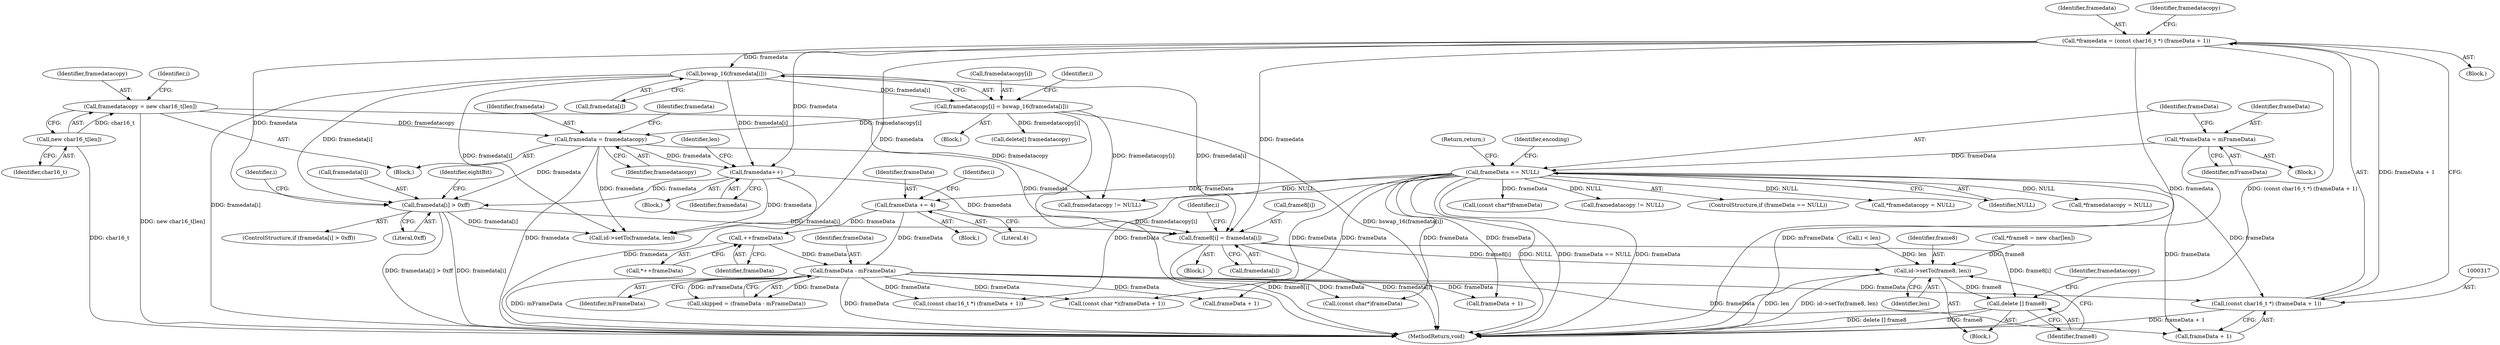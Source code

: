 digraph "1_Android_6d0249be2275fd4086783f259f4e2c54722a7c55_0@array" {
"1000412" [label="(Call,frame8[i] = framedata[i])"];
"1000314" [label="(Call,*framedata = (const char16_t *) (frameData + 1))"];
"1000316" [label="(Call,(const char16_t *) (frameData + 1))"];
"1000202" [label="(Call,frameData - mFrameData)"];
"1000179" [label="(Call,frameData += 4)"];
"1000111" [label="(Call,frameData == NULL)"];
"1000107" [label="(Call,*frameData = mFrameData)"];
"1000196" [label="(Call,++frameData)"];
"1000350" [label="(Call,bswap_16(framedata[i]))"];
"1000383" [label="(Call,framedata[i] > 0xff)"];
"1000363" [label="(Call,framedata++)"];
"1000354" [label="(Call,framedata = framedatacopy)"];
"1000331" [label="(Call,framedatacopy = new char16_t[len])"];
"1000333" [label="(Call,new char16_t[len])"];
"1000346" [label="(Call,framedatacopy[i] = bswap_16(framedata[i]))"];
"1000419" [label="(Call,id->setTo(frame8, len))"];
"1000422" [label="(Call,delete [] frame8)"];
"1000109" [label="(Identifier,mFrameData)"];
"1000322" [label="(Call,*framedatacopy = NULL)"];
"1000410" [label="(Identifier,i)"];
"1000331" [label="(Call,framedatacopy = new char16_t[len])"];
"1000155" [label="(Call,(const char*)frameData)"];
"1000180" [label="(Identifier,frameData)"];
"1000350" [label="(Call,bswap_16(framedata[i]))"];
"1000416" [label="(Call,framedata[i])"];
"1000412" [label="(Call,frame8[i] = framedata[i])"];
"1000118" [label="(Identifier,encoding)"];
"1000295" [label="(Call,framedatacopy != NULL)"];
"1000333" [label="(Call,new char16_t[len])"];
"1000406" [label="(Call,i < len)"];
"1000181" [label="(Literal,4)"];
"1000384" [label="(Call,framedata[i])"];
"1000184" [label="(Identifier,i)"];
"1000334" [label="(Identifier,char16_t)"];
"1000364" [label="(Identifier,framedata)"];
"1000360" [label="(Identifier,framedata)"];
"1000318" [label="(Call,frameData + 1)"];
"1000420" [label="(Identifier,frame8)"];
"1000362" [label="(Block,)"];
"1000345" [label="(Block,)"];
"1000419" [label="(Call,id->setTo(frame8, len))"];
"1000315" [label="(Identifier,framedata)"];
"1000235" [label="(Call,(const char *)(frameData + 1))"];
"1000413" [label="(Call,frame8[i])"];
"1000426" [label="(Call,id->setTo(framedata, len))"];
"1000110" [label="(ControlStructure,if (frameData == NULL))"];
"1000380" [label="(Identifier,i)"];
"1000430" [label="(Call,framedatacopy != NULL)"];
"1000431" [label="(Identifier,framedatacopy)"];
"1000103" [label="(Block,)"];
"1000346" [label="(Call,framedatacopy[i] = bswap_16(framedata[i]))"];
"1000256" [label="(Call,(const char16_t *) (frameData + 1))"];
"1000258" [label="(Call,frameData + 1)"];
"1000111" [label="(Call,frameData == NULL)"];
"1000323" [label="(Identifier,framedatacopy)"];
"1000204" [label="(Identifier,mFrameData)"];
"1000112" [label="(Identifier,frameData)"];
"1000203" [label="(Identifier,frameData)"];
"1000107" [label="(Call,*frameData = mFrameData)"];
"1000411" [label="(Block,)"];
"1000382" [label="(ControlStructure,if (framedata[i] > 0xff))"];
"1000390" [label="(Identifier,eightBit)"];
"1000363" [label="(Call,framedata++)"];
"1000355" [label="(Identifier,framedata)"];
"1000436" [label="(MethodReturn,void)"];
"1000200" [label="(Call,skipped = (frameData - mFrameData))"];
"1000197" [label="(Identifier,frameData)"];
"1000223" [label="(Call,(const char*)frameData)"];
"1000347" [label="(Call,framedatacopy[i])"];
"1000344" [label="(Identifier,i)"];
"1000179" [label="(Call,frameData += 4)"];
"1000262" [label="(Call,*framedatacopy = NULL)"];
"1000195" [label="(Call,*++frameData)"];
"1000434" [label="(Call,delete[] framedatacopy)"];
"1000397" [label="(Call,*frame8 = new char[len])"];
"1000421" [label="(Identifier,len)"];
"1000332" [label="(Identifier,framedatacopy)"];
"1000113" [label="(Identifier,NULL)"];
"1000178" [label="(Block,)"];
"1000423" [label="(Identifier,frame8)"];
"1000196" [label="(Call,++frameData)"];
"1000108" [label="(Identifier,frameData)"];
"1000330" [label="(Block,)"];
"1000115" [label="(Return,return;)"];
"1000237" [label="(Call,frameData + 1)"];
"1000387" [label="(Literal,0xff)"];
"1000306" [label="(Block,)"];
"1000202" [label="(Call,frameData - mFrameData)"];
"1000366" [label="(Identifier,len)"];
"1000351" [label="(Call,framedata[i])"];
"1000338" [label="(Identifier,i)"];
"1000422" [label="(Call,delete [] frame8)"];
"1000354" [label="(Call,framedata = framedatacopy)"];
"1000395" [label="(Block,)"];
"1000316" [label="(Call,(const char16_t *) (frameData + 1))"];
"1000314" [label="(Call,*framedata = (const char16_t *) (frameData + 1))"];
"1000356" [label="(Identifier,framedatacopy)"];
"1000383" [label="(Call,framedata[i] > 0xff)"];
"1000412" -> "1000411"  [label="AST: "];
"1000412" -> "1000416"  [label="CFG: "];
"1000413" -> "1000412"  [label="AST: "];
"1000416" -> "1000412"  [label="AST: "];
"1000410" -> "1000412"  [label="CFG: "];
"1000412" -> "1000436"  [label="DDG: frame8[i]"];
"1000412" -> "1000436"  [label="DDG: framedata[i]"];
"1000314" -> "1000412"  [label="DDG: framedata"];
"1000350" -> "1000412"  [label="DDG: framedata[i]"];
"1000383" -> "1000412"  [label="DDG: framedata[i]"];
"1000363" -> "1000412"  [label="DDG: framedata"];
"1000354" -> "1000412"  [label="DDG: framedata"];
"1000412" -> "1000419"  [label="DDG: frame8[i]"];
"1000412" -> "1000422"  [label="DDG: frame8[i]"];
"1000314" -> "1000306"  [label="AST: "];
"1000314" -> "1000316"  [label="CFG: "];
"1000315" -> "1000314"  [label="AST: "];
"1000316" -> "1000314"  [label="AST: "];
"1000323" -> "1000314"  [label="CFG: "];
"1000314" -> "1000436"  [label="DDG: framedata"];
"1000314" -> "1000436"  [label="DDG: (const char16_t *) (frameData + 1)"];
"1000316" -> "1000314"  [label="DDG: frameData + 1"];
"1000314" -> "1000350"  [label="DDG: framedata"];
"1000314" -> "1000363"  [label="DDG: framedata"];
"1000314" -> "1000383"  [label="DDG: framedata"];
"1000314" -> "1000426"  [label="DDG: framedata"];
"1000316" -> "1000318"  [label="CFG: "];
"1000317" -> "1000316"  [label="AST: "];
"1000318" -> "1000316"  [label="AST: "];
"1000316" -> "1000436"  [label="DDG: frameData + 1"];
"1000202" -> "1000316"  [label="DDG: frameData"];
"1000111" -> "1000316"  [label="DDG: frameData"];
"1000202" -> "1000200"  [label="AST: "];
"1000202" -> "1000204"  [label="CFG: "];
"1000203" -> "1000202"  [label="AST: "];
"1000204" -> "1000202"  [label="AST: "];
"1000200" -> "1000202"  [label="CFG: "];
"1000202" -> "1000436"  [label="DDG: frameData"];
"1000202" -> "1000436"  [label="DDG: mFrameData"];
"1000202" -> "1000200"  [label="DDG: frameData"];
"1000202" -> "1000200"  [label="DDG: mFrameData"];
"1000179" -> "1000202"  [label="DDG: frameData"];
"1000196" -> "1000202"  [label="DDG: frameData"];
"1000202" -> "1000223"  [label="DDG: frameData"];
"1000202" -> "1000235"  [label="DDG: frameData"];
"1000202" -> "1000237"  [label="DDG: frameData"];
"1000202" -> "1000256"  [label="DDG: frameData"];
"1000202" -> "1000258"  [label="DDG: frameData"];
"1000202" -> "1000318"  [label="DDG: frameData"];
"1000179" -> "1000178"  [label="AST: "];
"1000179" -> "1000181"  [label="CFG: "];
"1000180" -> "1000179"  [label="AST: "];
"1000181" -> "1000179"  [label="AST: "];
"1000184" -> "1000179"  [label="CFG: "];
"1000111" -> "1000179"  [label="DDG: frameData"];
"1000179" -> "1000196"  [label="DDG: frameData"];
"1000111" -> "1000110"  [label="AST: "];
"1000111" -> "1000113"  [label="CFG: "];
"1000112" -> "1000111"  [label="AST: "];
"1000113" -> "1000111"  [label="AST: "];
"1000115" -> "1000111"  [label="CFG: "];
"1000118" -> "1000111"  [label="CFG: "];
"1000111" -> "1000436"  [label="DDG: frameData"];
"1000111" -> "1000436"  [label="DDG: NULL"];
"1000111" -> "1000436"  [label="DDG: frameData == NULL"];
"1000107" -> "1000111"  [label="DDG: frameData"];
"1000111" -> "1000155"  [label="DDG: frameData"];
"1000111" -> "1000223"  [label="DDG: frameData"];
"1000111" -> "1000235"  [label="DDG: frameData"];
"1000111" -> "1000237"  [label="DDG: frameData"];
"1000111" -> "1000256"  [label="DDG: frameData"];
"1000111" -> "1000258"  [label="DDG: frameData"];
"1000111" -> "1000262"  [label="DDG: NULL"];
"1000111" -> "1000295"  [label="DDG: NULL"];
"1000111" -> "1000318"  [label="DDG: frameData"];
"1000111" -> "1000322"  [label="DDG: NULL"];
"1000111" -> "1000430"  [label="DDG: NULL"];
"1000107" -> "1000103"  [label="AST: "];
"1000107" -> "1000109"  [label="CFG: "];
"1000108" -> "1000107"  [label="AST: "];
"1000109" -> "1000107"  [label="AST: "];
"1000112" -> "1000107"  [label="CFG: "];
"1000107" -> "1000436"  [label="DDG: mFrameData"];
"1000196" -> "1000195"  [label="AST: "];
"1000196" -> "1000197"  [label="CFG: "];
"1000197" -> "1000196"  [label="AST: "];
"1000195" -> "1000196"  [label="CFG: "];
"1000350" -> "1000346"  [label="AST: "];
"1000350" -> "1000351"  [label="CFG: "];
"1000351" -> "1000350"  [label="AST: "];
"1000346" -> "1000350"  [label="CFG: "];
"1000350" -> "1000436"  [label="DDG: framedata[i]"];
"1000350" -> "1000346"  [label="DDG: framedata[i]"];
"1000350" -> "1000363"  [label="DDG: framedata[i]"];
"1000350" -> "1000383"  [label="DDG: framedata[i]"];
"1000350" -> "1000426"  [label="DDG: framedata[i]"];
"1000383" -> "1000382"  [label="AST: "];
"1000383" -> "1000387"  [label="CFG: "];
"1000384" -> "1000383"  [label="AST: "];
"1000387" -> "1000383"  [label="AST: "];
"1000390" -> "1000383"  [label="CFG: "];
"1000380" -> "1000383"  [label="CFG: "];
"1000383" -> "1000436"  [label="DDG: framedata[i] > 0xff"];
"1000383" -> "1000436"  [label="DDG: framedata[i]"];
"1000363" -> "1000383"  [label="DDG: framedata"];
"1000354" -> "1000383"  [label="DDG: framedata"];
"1000383" -> "1000426"  [label="DDG: framedata[i]"];
"1000363" -> "1000362"  [label="AST: "];
"1000363" -> "1000364"  [label="CFG: "];
"1000364" -> "1000363"  [label="AST: "];
"1000366" -> "1000363"  [label="CFG: "];
"1000363" -> "1000436"  [label="DDG: framedata"];
"1000354" -> "1000363"  [label="DDG: framedata"];
"1000363" -> "1000426"  [label="DDG: framedata"];
"1000354" -> "1000330"  [label="AST: "];
"1000354" -> "1000356"  [label="CFG: "];
"1000355" -> "1000354"  [label="AST: "];
"1000356" -> "1000354"  [label="AST: "];
"1000360" -> "1000354"  [label="CFG: "];
"1000354" -> "1000436"  [label="DDG: framedata"];
"1000331" -> "1000354"  [label="DDG: framedatacopy"];
"1000346" -> "1000354"  [label="DDG: framedatacopy[i]"];
"1000354" -> "1000426"  [label="DDG: framedata"];
"1000331" -> "1000330"  [label="AST: "];
"1000331" -> "1000333"  [label="CFG: "];
"1000332" -> "1000331"  [label="AST: "];
"1000333" -> "1000331"  [label="AST: "];
"1000338" -> "1000331"  [label="CFG: "];
"1000331" -> "1000436"  [label="DDG: new char16_t[len]"];
"1000333" -> "1000331"  [label="DDG: char16_t"];
"1000331" -> "1000430"  [label="DDG: framedatacopy"];
"1000333" -> "1000334"  [label="CFG: "];
"1000334" -> "1000333"  [label="AST: "];
"1000333" -> "1000436"  [label="DDG: char16_t"];
"1000346" -> "1000345"  [label="AST: "];
"1000347" -> "1000346"  [label="AST: "];
"1000344" -> "1000346"  [label="CFG: "];
"1000346" -> "1000436"  [label="DDG: framedatacopy[i]"];
"1000346" -> "1000436"  [label="DDG: bswap_16(framedata[i])"];
"1000346" -> "1000430"  [label="DDG: framedatacopy[i]"];
"1000346" -> "1000434"  [label="DDG: framedatacopy[i]"];
"1000419" -> "1000395"  [label="AST: "];
"1000419" -> "1000421"  [label="CFG: "];
"1000420" -> "1000419"  [label="AST: "];
"1000421" -> "1000419"  [label="AST: "];
"1000423" -> "1000419"  [label="CFG: "];
"1000419" -> "1000436"  [label="DDG: len"];
"1000419" -> "1000436"  [label="DDG: id->setTo(frame8, len)"];
"1000397" -> "1000419"  [label="DDG: frame8"];
"1000406" -> "1000419"  [label="DDG: len"];
"1000419" -> "1000422"  [label="DDG: frame8"];
"1000422" -> "1000395"  [label="AST: "];
"1000422" -> "1000423"  [label="CFG: "];
"1000423" -> "1000422"  [label="AST: "];
"1000431" -> "1000422"  [label="CFG: "];
"1000422" -> "1000436"  [label="DDG: frame8"];
"1000422" -> "1000436"  [label="DDG: delete [] frame8"];
}
